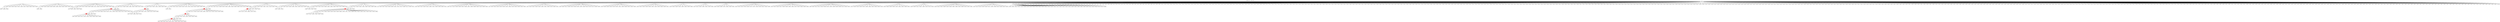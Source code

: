 digraph g {
	"54" -> "55";
	"55" [label="35"];
	"49" -> "50";
	"50" [label="3"];
	"47" -> "48";
	"48" [label="8"];
	"44" -> "45";
	"45" [color=indianred1, style=filled, label="46"];
	"43" -> "44";
	"44" [label="41"];
	"42" -> "43";
	"43" [color=indianred1, style=filled, label="38"];
	"41" -> "42";
	"42" [label="46"];
	"39" -> "40";
	"40" [label="39"];
	"38" -> "39";
	"39" [color=indianred1, style=filled, label="29"];
	"37" -> "38";
	"38" [label="11"];
	"31" -> "32";
	"32" [label="21"];
	"24" -> "25";
	"25" [color=indianred1, style=filled, label="47"];
	"23" -> "24";
	"24" [label="43"];
	"22" -> "23";
	"23" [color=indianred1, style=filled, label="2"];
	"21" -> "22";
	"22" [label="47"];
	"20" -> "21";
	"21" [color=indianred1, style=filled, label="36"];
	"19" -> "20";
	"20" [label="2"];
	"17" -> "18";
	"18" [color=indianred1, style=filled, label="50"];
	"16" -> "17";
	"17" [label="13"];
	"13" -> "14";
	"14" [label="37"];
	"11" -> "12";
	"12" [label="14"];
	"4" -> "5";
	"5" [label="18"];
	"3" -> "4";
	"4" [color=indianred1, style=filled, label="7"];
	"2" -> "3";
	"3" [label="1"];
	"0" -> "1";
	"1" [label="9"];
	"0" -> "2";
	"2" [label="7"];
	"0" -> "6";
	"6" [label="23"];
	"0" -> "7";
	"7" [label="27"];
	"0" -> "8";
	"8" [label="31"];
	"0" -> "9";
	"9" [label="44"];
	"0" -> "10";
	"10" [label="17"];
	"0" -> "11";
	"11" [label="40"];
	"0" -> "13";
	"13" [label="10"];
	"0" -> "15";
	"15" [label="15"];
	"0" -> "16";
	"16" [label="50"];
	"0" -> "19";
	"19" [label="36"];
	"0" -> "26";
	"26" [label="34"];
	"0" -> "27";
	"27" [label="5"];
	"0" -> "28";
	"28" [label="19"];
	"0" -> "29";
	"29" [label="48"];
	"0" -> "30";
	"30" [label="42"];
	"0" -> "31";
	"31" [label="12"];
	"0" -> "33";
	"33" [label="32"];
	"0" -> "34";
	"34" [label="33"];
	"0" -> "35";
	"35" [label="49"];
	"0" -> "36";
	"36" [label="20"];
	"0" -> "37";
	"37" [label="29"];
	"0" -> "41";
	"41" [label="38"];
	"0" -> "46";
	"46" [label="45"];
	"0" -> "47";
	"47" [label="26"];
	"0" -> "49";
	"49" [label="6"];
	"0" -> "51";
	"51" [label="30"];
	"0" -> "52";
	"52" [label="28"];
	"0" -> "53";
	"53" [label="24"];
	"0" -> "54";
	"54" [label="4"];
	"0" -> "56";
	"56" [label="16"];
	"0" -> "57";
	"57" [label="25"];
	"0" -> "58";
	"58" [label="22"];
	"0" [label="germline"];
	"1" -> "cell1";
	"cell1" [shape=box];
	"8" -> "cell2";
	"cell2" [shape=box];
	"19" -> "cell3";
	"cell3" [shape=box];
	"48" -> "cell4";
	"cell4" [shape=box];
	"39" -> "cell5";
	"cell5" [shape=box];
	"2" -> "cell6";
	"cell6" [shape=box];
	"0" -> "cell7";
	"cell7" [shape=box];
	"13" -> "cell8";
	"cell8" [shape=box];
	"4" -> "cell9";
	"cell9" [shape=box];
	"0" -> "cell10";
	"cell10" [shape=box];
	"0" -> "cell11";
	"cell11" [shape=box];
	"0" -> "cell12";
	"cell12" [shape=box];
	"0" -> "cell13";
	"cell13" [shape=box];
	"0" -> "cell14";
	"cell14" [shape=box];
	"0" -> "cell15";
	"cell15" [shape=box];
	"0" -> "cell16";
	"cell16" [shape=box];
	"0" -> "cell17";
	"cell17" [shape=box];
	"0" -> "cell18";
	"cell18" [shape=box];
	"20" -> "cell19";
	"cell19" [shape=box];
	"0" -> "cell20";
	"cell20" [shape=box];
	"16" -> "cell21";
	"cell21" [shape=box];
	"25" -> "cell22";
	"cell22" [shape=box];
	"0" -> "cell23";
	"cell23" [shape=box];
	"23" -> "cell24";
	"cell24" [shape=box];
	"0" -> "cell25";
	"cell25" [shape=box];
	"0" -> "cell26";
	"cell26" [shape=box];
	"0" -> "cell27";
	"cell27" [shape=box];
	"0" -> "cell28";
	"cell28" [shape=box];
	"21" -> "cell29";
	"cell29" [shape=box];
	"33" -> "cell30";
	"cell30" [shape=box];
	"0" -> "cell31";
	"cell31" [shape=box];
	"0" -> "cell32";
	"cell32" [shape=box];
	"0" -> "cell33";
	"cell33" [shape=box];
	"1" -> "cell34";
	"cell34" [shape=box];
	"44" -> "cell35";
	"cell35" [shape=box];
	"3" -> "cell36";
	"cell36" [shape=box];
	"0" -> "cell37";
	"cell37" [shape=box];
	"8" -> "cell38";
	"cell38" [shape=box];
	"58" -> "cell39";
	"cell39" [shape=box];
	"0" -> "cell40";
	"cell40" [shape=box];
	"19" -> "cell41";
	"cell41" [shape=box];
	"52" -> "cell42";
	"cell42" [shape=box];
	"23" -> "cell43";
	"cell43" [shape=box];
	"0" -> "cell44";
	"cell44" [shape=box];
	"0" -> "cell45";
	"cell45" [shape=box];
	"6" -> "cell46";
	"cell46" [shape=box];
	"0" -> "cell47";
	"cell47" [shape=box];
	"0" -> "cell48";
	"cell48" [shape=box];
	"25" -> "cell49";
	"cell49" [shape=box];
	"0" -> "cell50";
	"cell50" [shape=box];
	"9" -> "cell51";
	"cell51" [shape=box];
	"41" -> "cell52";
	"cell52" [shape=box];
	"0" -> "cell53";
	"cell53" [shape=box];
	"0" -> "cell54";
	"cell54" [shape=box];
	"42" -> "cell55";
	"cell55" [shape=box];
	"7" -> "cell56";
	"cell56" [shape=box];
	"0" -> "cell57";
	"cell57" [shape=box];
	"39" -> "cell58";
	"cell58" [shape=box];
	"47" -> "cell59";
	"cell59" [shape=box];
	"45" -> "cell60";
	"cell60" [shape=box];
	"4" -> "cell61";
	"cell61" [shape=box];
	"0" -> "cell62";
	"cell62" [shape=box];
	"0" -> "cell63";
	"cell63" [shape=box];
	"0" -> "cell64";
	"cell64" [shape=box];
	"13" -> "cell65";
	"cell65" [shape=box];
	"0" -> "cell66";
	"cell66" [shape=box];
	"1" -> "cell67";
	"cell67" [shape=box];
	"0" -> "cell68";
	"cell68" [shape=box];
	"54" -> "cell69";
	"cell69" [shape=box];
	"57" -> "cell70";
	"cell70" [shape=box];
	"7" -> "cell71";
	"cell71" [shape=box];
	"0" -> "cell72";
	"cell72" [shape=box];
	"0" -> "cell73";
	"cell73" [shape=box];
	"0" -> "cell74";
	"cell74" [shape=box];
	"28" -> "cell75";
	"cell75" [shape=box];
	"0" -> "cell76";
	"cell76" [shape=box];
	"0" -> "cell77";
	"cell77" [shape=box];
	"0" -> "cell78";
	"cell78" [shape=box];
	"0" -> "cell79";
	"cell79" [shape=box];
	"0" -> "cell80";
	"cell80" [shape=box];
	"40" -> "cell81";
	"cell81" [shape=box];
	"0" -> "cell82";
	"cell82" [shape=box];
	"10" -> "cell83";
	"cell83" [shape=box];
	"0" -> "cell84";
	"cell84" [shape=box];
	"0" -> "cell85";
	"cell85" [shape=box];
	"34" -> "cell86";
	"cell86" [shape=box];
	"19" -> "cell87";
	"cell87" [shape=box];
	"43" -> "cell88";
	"cell88" [shape=box];
	"45" -> "cell89";
	"cell89" [shape=box];
	"34" -> "cell90";
	"cell90" [shape=box];
	"25" -> "cell91";
	"cell91" [shape=box];
	"6" -> "cell92";
	"cell92" [shape=box];
	"0" -> "cell93";
	"cell93" [shape=box];
	"0" -> "cell94";
	"cell94" [shape=box];
	"0" -> "cell95";
	"cell95" [shape=box];
	"0" -> "cell96";
	"cell96" [shape=box];
	"0" -> "cell97";
	"cell97" [shape=box];
	"0" -> "cell98";
	"cell98" [shape=box];
	"0" -> "cell99";
	"cell99" [shape=box];
	"16" -> "cell100";
	"cell100" [shape=box];
	"0" -> "cell101";
	"cell101" [shape=box];
	"56" -> "cell102";
	"cell102" [shape=box];
	"0" -> "cell103";
	"cell103" [shape=box];
	"0" -> "cell104";
	"cell104" [shape=box];
	"3" -> "cell105";
	"cell105" [shape=box];
	"15" -> "cell106";
	"cell106" [shape=box];
	"0" -> "cell107";
	"cell107" [shape=box];
	"27" -> "cell108";
	"cell108" [shape=box];
	"54" -> "cell109";
	"cell109" [shape=box];
	"0" -> "cell110";
	"cell110" [shape=box];
	"0" -> "cell111";
	"cell111" [shape=box];
	"0" -> "cell112";
	"cell112" [shape=box];
	"52" -> "cell113";
	"cell113" [shape=box];
	"0" -> "cell114";
	"cell114" [shape=box];
	"25" -> "cell115";
	"cell115" [shape=box];
	"25" -> "cell116";
	"cell116" [shape=box];
	"41" -> "cell117";
	"cell117" [shape=box];
	"7" -> "cell118";
	"cell118" [shape=box];
	"0" -> "cell119";
	"cell119" [shape=box];
	"9" -> "cell120";
	"cell120" [shape=box];
	"0" -> "cell121";
	"cell121" [shape=box];
	"33" -> "cell122";
	"cell122" [shape=box];
	"40" -> "cell123";
	"cell123" [shape=box];
	"0" -> "cell124";
	"cell124" [shape=box];
	"0" -> "cell125";
	"cell125" [shape=box];
	"43" -> "cell126";
	"cell126" [shape=box];
	"0" -> "cell127";
	"cell127" [shape=box];
	"23" -> "cell128";
	"cell128" [shape=box];
	"11" -> "cell129";
	"cell129" [shape=box];
	"37" -> "cell130";
	"cell130" [shape=box];
	"4" -> "cell131";
	"cell131" [shape=box];
	"0" -> "cell132";
	"cell132" [shape=box];
	"57" -> "cell133";
	"cell133" [shape=box];
	"56" -> "cell134";
	"cell134" [shape=box];
	"0" -> "cell135";
	"cell135" [shape=box];
	"51" -> "cell136";
	"cell136" [shape=box];
	"0" -> "cell137";
	"cell137" [shape=box];
	"0" -> "cell138";
	"cell138" [shape=box];
	"0" -> "cell139";
	"cell139" [shape=box];
	"0" -> "cell140";
	"cell140" [shape=box];
	"34" -> "cell141";
	"cell141" [shape=box];
	"0" -> "cell142";
	"cell142" [shape=box];
	"0" -> "cell143";
	"cell143" [shape=box];
	"37" -> "cell144";
	"cell144" [shape=box];
	"0" -> "cell145";
	"cell145" [shape=box];
	"0" -> "cell146";
	"cell146" [shape=box];
	"2" -> "cell147";
	"cell147" [shape=box];
	"5" -> "cell148";
	"cell148" [shape=box];
	"52" -> "cell149";
	"cell149" [shape=box];
	"0" -> "cell150";
	"cell150" [shape=box];
	"0" -> "cell151";
	"cell151" [shape=box];
	"57" -> "cell152";
	"cell152" [shape=box];
	"11" -> "cell153";
	"cell153" [shape=box];
	"0" -> "cell154";
	"cell154" [shape=box];
	"0" -> "cell155";
	"cell155" [shape=box];
	"45" -> "cell156";
	"cell156" [shape=box];
	"0" -> "cell157";
	"cell157" [shape=box];
	"0" -> "cell158";
	"cell158" [shape=box];
	"32" -> "cell159";
	"cell159" [shape=box];
	"0" -> "cell160";
	"cell160" [shape=box];
	"0" -> "cell161";
	"cell161" [shape=box];
	"0" -> "cell162";
	"cell162" [shape=box];
	"30" -> "cell163";
	"cell163" [shape=box];
	"13" -> "cell164";
	"cell164" [shape=box];
	"0" -> "cell165";
	"cell165" [shape=box];
	"0" -> "cell166";
	"cell166" [shape=box];
	"6" -> "cell167";
	"cell167" [shape=box];
	"0" -> "cell168";
	"cell168" [shape=box];
	"33" -> "cell169";
	"cell169" [shape=box];
	"35" -> "cell170";
	"cell170" [shape=box];
	"34" -> "cell171";
	"cell171" [shape=box];
	"45" -> "cell172";
	"cell172" [shape=box];
	"0" -> "cell173";
	"cell173" [shape=box];
	"0" -> "cell174";
	"cell174" [shape=box];
	"0" -> "cell175";
	"cell175" [shape=box];
	"0" -> "cell176";
	"cell176" [shape=box];
	"19" -> "cell177";
	"cell177" [shape=box];
	"0" -> "cell178";
	"cell178" [shape=box];
	"0" -> "cell179";
	"cell179" [shape=box];
	"0" -> "cell180";
	"cell180" [shape=box];
	"0" -> "cell181";
	"cell181" [shape=box];
	"0" -> "cell182";
	"cell182" [shape=box];
	"0" -> "cell183";
	"cell183" [shape=box];
	"0" -> "cell184";
	"cell184" [shape=box];
	"0" -> "cell185";
	"cell185" [shape=box];
	"46" -> "cell186";
	"cell186" [shape=box];
	"11" -> "cell187";
	"cell187" [shape=box];
	"35" -> "cell188";
	"cell188" [shape=box];
	"43" -> "cell189";
	"cell189" [shape=box];
	"47" -> "cell190";
	"cell190" [shape=box];
	"39" -> "cell191";
	"cell191" [shape=box];
	"1" -> "cell192";
	"cell192" [shape=box];
	"0" -> "cell193";
	"cell193" [shape=box];
	"35" -> "cell194";
	"cell194" [shape=box];
	"0" -> "cell195";
	"cell195" [shape=box];
	"44" -> "cell196";
	"cell196" [shape=box];
	"28" -> "cell197";
	"cell197" [shape=box];
	"0" -> "cell198";
	"cell198" [shape=box];
	"53" -> "cell199";
	"cell199" [shape=box];
	"0" -> "cell200";
	"cell200" [shape=box];
	"0" -> "cell201";
	"cell201" [shape=box];
	"8" -> "cell202";
	"cell202" [shape=box];
	"54" -> "cell203";
	"cell203" [shape=box];
	"6" -> "cell204";
	"cell204" [shape=box];
	"0" -> "cell205";
	"cell205" [shape=box];
	"46" -> "cell206";
	"cell206" [shape=box];
	"0" -> "cell207";
	"cell207" [shape=box];
	"0" -> "cell208";
	"cell208" [shape=box];
	"0" -> "cell209";
	"cell209" [shape=box];
	"0" -> "cell210";
	"cell210" [shape=box];
	"21" -> "cell211";
	"cell211" [shape=box];
	"5" -> "cell212";
	"cell212" [shape=box];
	"0" -> "cell213";
	"cell213" [shape=box];
	"51" -> "cell214";
	"cell214" [shape=box];
	"45" -> "cell215";
	"cell215" [shape=box];
	"0" -> "cell216";
	"cell216" [shape=box];
	"46" -> "cell217";
	"cell217" [shape=box];
	"34" -> "cell218";
	"cell218" [shape=box];
	"0" -> "cell219";
	"cell219" [shape=box];
	"0" -> "cell220";
	"cell220" [shape=box];
	"0" -> "cell221";
	"cell221" [shape=box];
	"14" -> "cell222";
	"cell222" [shape=box];
	"53" -> "cell223";
	"cell223" [shape=box];
	"0" -> "cell224";
	"cell224" [shape=box];
	"23" -> "cell225";
	"cell225" [shape=box];
	"0" -> "cell226";
	"cell226" [shape=box];
	"9" -> "cell227";
	"cell227" [shape=box];
	"0" -> "cell228";
	"cell228" [shape=box];
	"0" -> "cell229";
	"cell229" [shape=box];
	"0" -> "cell230";
	"cell230" [shape=box];
	"0" -> "cell231";
	"cell231" [shape=box];
	"27" -> "cell232";
	"cell232" [shape=box];
	"0" -> "cell233";
	"cell233" [shape=box];
	"57" -> "cell234";
	"cell234" [shape=box];
	"0" -> "cell235";
	"cell235" [shape=box];
	"0" -> "cell236";
	"cell236" [shape=box];
	"0" -> "cell237";
	"cell237" [shape=box];
	"0" -> "cell238";
	"cell238" [shape=box];
	"0" -> "cell239";
	"cell239" [shape=box];
	"8" -> "cell240";
	"cell240" [shape=box];
	"56" -> "cell241";
	"cell241" [shape=box];
	"0" -> "cell242";
	"cell242" [shape=box];
	"8" -> "cell243";
	"cell243" [shape=box];
	"2" -> "cell244";
	"cell244" [shape=box];
	"0" -> "cell245";
	"cell245" [shape=box];
	"0" -> "cell246";
	"cell246" [shape=box];
	"6" -> "cell247";
	"cell247" [shape=box];
	"9" -> "cell248";
	"cell248" [shape=box];
	"0" -> "cell249";
	"cell249" [shape=box];
	"17" -> "cell250";
	"cell250" [shape=box];
	"53" -> "cell251";
	"cell251" [shape=box];
	"26" -> "cell252";
	"cell252" [shape=box];
	"6" -> "cell253";
	"cell253" [shape=box];
	"9" -> "cell254";
	"cell254" [shape=box];
	"0" -> "cell255";
	"cell255" [shape=box];
	"0" -> "cell256";
	"cell256" [shape=box];
	"26" -> "cell257";
	"cell257" [shape=box];
	"10" -> "cell258";
	"cell258" [shape=box];
	"0" -> "cell259";
	"cell259" [shape=box];
	"50" -> "cell260";
	"cell260" [shape=box];
	"0" -> "cell261";
	"cell261" [shape=box];
	"0" -> "cell262";
	"cell262" [shape=box];
	"0" -> "cell263";
	"cell263" [shape=box];
	"14" -> "cell264";
	"cell264" [shape=box];
	"0" -> "cell265";
	"cell265" [shape=box];
	"49" -> "cell266";
	"cell266" [shape=box];
	"31" -> "cell267";
	"cell267" [shape=box];
	"0" -> "cell268";
	"cell268" [shape=box];
	"27" -> "cell269";
	"cell269" [shape=box];
	"47" -> "cell270";
	"cell270" [shape=box];
	"33" -> "cell271";
	"cell271" [shape=box];
	"0" -> "cell272";
	"cell272" [shape=box];
	"0" -> "cell273";
	"cell273" [shape=box];
	"6" -> "cell274";
	"cell274" [shape=box];
	"0" -> "cell275";
	"cell275" [shape=box];
	"0" -> "cell276";
	"cell276" [shape=box];
	"10" -> "cell277";
	"cell277" [shape=box];
	"11" -> "cell278";
	"cell278" [shape=box];
	"36" -> "cell279";
	"cell279" [shape=box];
	"0" -> "cell280";
	"cell280" [shape=box];
	"43" -> "cell281";
	"cell281" [shape=box];
	"26" -> "cell282";
	"cell282" [shape=box];
	"33" -> "cell283";
	"cell283" [shape=box];
	"0" -> "cell284";
	"cell284" [shape=box];
	"58" -> "cell285";
	"cell285" [shape=box];
	"0" -> "cell286";
	"cell286" [shape=box];
	"0" -> "cell287";
	"cell287" [shape=box];
	"50" -> "cell288";
	"cell288" [shape=box];
	"0" -> "cell289";
	"cell289" [shape=box];
	"28" -> "cell290";
	"cell290" [shape=box];
	"37" -> "cell291";
	"cell291" [shape=box];
	"0" -> "cell292";
	"cell292" [shape=box];
	"0" -> "cell293";
	"cell293" [shape=box];
	"29" -> "cell294";
	"cell294" [shape=box];
	"7" -> "cell295";
	"cell295" [shape=box];
	"19" -> "cell296";
	"cell296" [shape=box];
	"46" -> "cell297";
	"cell297" [shape=box];
	"0" -> "cell298";
	"cell298" [shape=box];
	"24" -> "cell299";
	"cell299" [shape=box];
	"0" -> "cell300";
	"cell300" [shape=box];
	"54" -> "cell301";
	"cell301" [shape=box];
	"43" -> "cell302";
	"cell302" [shape=box];
	"26" -> "cell303";
	"cell303" [shape=box];
	"9" -> "cell304";
	"cell304" [shape=box];
	"0" -> "cell305";
	"cell305" [shape=box];
	"0" -> "cell306";
	"cell306" [shape=box];
	"0" -> "cell307";
	"cell307" [shape=box];
	"0" -> "cell308";
	"cell308" [shape=box];
	"13" -> "cell309";
	"cell309" [shape=box];
	"0" -> "cell310";
	"cell310" [shape=box];
	"0" -> "cell311";
	"cell311" [shape=box];
	"0" -> "cell312";
	"cell312" [shape=box];
	"0" -> "cell313";
	"cell313" [shape=box];
	"44" -> "cell314";
	"cell314" [shape=box];
	"0" -> "cell315";
	"cell315" [shape=box];
	"0" -> "cell316";
	"cell316" [shape=box];
	"0" -> "cell317";
	"cell317" [shape=box];
	"0" -> "cell318";
	"cell318" [shape=box];
	"0" -> "cell319";
	"cell319" [shape=box];
	"18" -> "cell320";
	"cell320" [shape=box];
	"9" -> "cell321";
	"cell321" [shape=box];
	"0" -> "cell322";
	"cell322" [shape=box];
	"0" -> "cell323";
	"cell323" [shape=box];
	"31" -> "cell324";
	"cell324" [shape=box];
	"0" -> "cell325";
	"cell325" [shape=box];
	"26" -> "cell326";
	"cell326" [shape=box];
	"0" -> "cell327";
	"cell327" [shape=box];
	"0" -> "cell328";
	"cell328" [shape=box];
	"49" -> "cell329";
	"cell329" [shape=box];
	"0" -> "cell330";
	"cell330" [shape=box];
	"0" -> "cell331";
	"cell331" [shape=box];
	"0" -> "cell332";
	"cell332" [shape=box];
	"41" -> "cell333";
	"cell333" [shape=box];
	"0" -> "cell334";
	"cell334" [shape=box];
	"0" -> "cell335";
	"cell335" [shape=box];
	"47" -> "cell336";
	"cell336" [shape=box];
	"3" -> "cell337";
	"cell337" [shape=box];
	"0" -> "cell338";
	"cell338" [shape=box];
	"0" -> "cell339";
	"cell339" [shape=box];
	"0" -> "cell340";
	"cell340" [shape=box];
	"37" -> "cell341";
	"cell341" [shape=box];
	"0" -> "cell342";
	"cell342" [shape=box];
	"0" -> "cell343";
	"cell343" [shape=box];
	"0" -> "cell344";
	"cell344" [shape=box];
	"0" -> "cell345";
	"cell345" [shape=box];
	"0" -> "cell346";
	"cell346" [shape=box];
	"31" -> "cell347";
	"cell347" [shape=box];
	"0" -> "cell348";
	"cell348" [shape=box];
	"1" -> "cell349";
	"cell349" [shape=box];
	"35" -> "cell350";
	"cell350" [shape=box];
	"51" -> "cell351";
	"cell351" [shape=box];
	"36" -> "cell352";
	"cell352" [shape=box];
	"28" -> "cell353";
	"cell353" [shape=box];
	"0" -> "cell354";
	"cell354" [shape=box];
	"0" -> "cell355";
	"cell355" [shape=box];
	"13" -> "cell356";
	"cell356" [shape=box];
	"0" -> "cell357";
	"cell357" [shape=box];
	"7" -> "cell358";
	"cell358" [shape=box];
	"0" -> "cell359";
	"cell359" [shape=box];
	"0" -> "cell360";
	"cell360" [shape=box];
	"0" -> "cell361";
	"cell361" [shape=box];
	"41" -> "cell362";
	"cell362" [shape=box];
	"37" -> "cell363";
	"cell363" [shape=box];
	"34" -> "cell364";
	"cell364" [shape=box];
	"0" -> "cell365";
	"cell365" [shape=box];
	"11" -> "cell366";
	"cell366" [shape=box];
	"0" -> "cell367";
	"cell367" [shape=box];
	"10" -> "cell368";
	"cell368" [shape=box];
	"0" -> "cell369";
	"cell369" [shape=box];
	"39" -> "cell370";
	"cell370" [shape=box];
	"0" -> "cell371";
	"cell371" [shape=box];
	"0" -> "cell372";
	"cell372" [shape=box];
	"35" -> "cell373";
	"cell373" [shape=box];
	"54" -> "cell374";
	"cell374" [shape=box];
	"4" -> "cell375";
	"cell375" [shape=box];
	"0" -> "cell376";
	"cell376" [shape=box];
	"25" -> "cell377";
	"cell377" [shape=box];
	"10" -> "cell378";
	"cell378" [shape=box];
	"19" -> "cell379";
	"cell379" [shape=box];
	"0" -> "cell380";
	"cell380" [shape=box];
	"0" -> "cell381";
	"cell381" [shape=box];
	"21" -> "cell382";
	"cell382" [shape=box];
	"40" -> "cell383";
	"cell383" [shape=box];
	"0" -> "cell384";
	"cell384" [shape=box];
	"0" -> "cell385";
	"cell385" [shape=box];
	"0" -> "cell386";
	"cell386" [shape=box];
	"55" -> "cell387";
	"cell387" [shape=box];
	"36" -> "cell388";
	"cell388" [shape=box];
	"19" -> "cell389";
	"cell389" [shape=box];
	"19" -> "cell390";
	"cell390" [shape=box];
	"0" -> "cell391";
	"cell391" [shape=box];
	"41" -> "cell392";
	"cell392" [shape=box];
	"1" -> "cell393";
	"cell393" [shape=box];
	"10" -> "cell394";
	"cell394" [shape=box];
	"36" -> "cell395";
	"cell395" [shape=box];
	"0" -> "cell396";
	"cell396" [shape=box];
	"53" -> "cell397";
	"cell397" [shape=box];
	"51" -> "cell398";
	"cell398" [shape=box];
	"4" -> "cell399";
	"cell399" [shape=box];
	"0" -> "cell400";
	"cell400" [shape=box];
	"0" -> "cell401";
	"cell401" [shape=box];
	"41" -> "cell402";
	"cell402" [shape=box];
	"54" -> "cell403";
	"cell403" [shape=box];
	"57" -> "cell404";
	"cell404" [shape=box];
	"0" -> "cell405";
	"cell405" [shape=box];
	"8" -> "cell406";
	"cell406" [shape=box];
	"17" -> "cell407";
	"cell407" [shape=box];
	"38" -> "cell408";
	"cell408" [shape=box];
	"0" -> "cell409";
	"cell409" [shape=box];
	"0" -> "cell410";
	"cell410" [shape=box];
	"58" -> "cell411";
	"cell411" [shape=box];
	"0" -> "cell412";
	"cell412" [shape=box];
	"45" -> "cell413";
	"cell413" [shape=box];
	"0" -> "cell414";
	"cell414" [shape=box];
	"0" -> "cell415";
	"cell415" [shape=box];
	"0" -> "cell416";
	"cell416" [shape=box];
	"54" -> "cell417";
	"cell417" [shape=box];
	"53" -> "cell418";
	"cell418" [shape=box];
	"0" -> "cell419";
	"cell419" [shape=box];
	"43" -> "cell420";
	"cell420" [shape=box];
	"43" -> "cell421";
	"cell421" [shape=box];
	"0" -> "cell422";
	"cell422" [shape=box];
	"0" -> "cell423";
	"cell423" [shape=box];
	"0" -> "cell424";
	"cell424" [shape=box];
	"0" -> "cell425";
	"cell425" [shape=box];
	"0" -> "cell426";
	"cell426" [shape=box];
	"0" -> "cell427";
	"cell427" [shape=box];
	"23" -> "cell428";
	"cell428" [shape=box];
	"52" -> "cell429";
	"cell429" [shape=box];
	"0" -> "cell430";
	"cell430" [shape=box];
	"0" -> "cell431";
	"cell431" [shape=box];
	"45" -> "cell432";
	"cell432" [shape=box];
	"10" -> "cell433";
	"cell433" [shape=box];
	"0" -> "cell434";
	"cell434" [shape=box];
	"0" -> "cell435";
	"cell435" [shape=box];
	"0" -> "cell436";
	"cell436" [shape=box];
	"0" -> "cell437";
	"cell437" [shape=box];
	"10" -> "cell438";
	"cell438" [shape=box];
	"0" -> "cell439";
	"cell439" [shape=box];
	"0" -> "cell440";
	"cell440" [shape=box];
	"0" -> "cell441";
	"cell441" [shape=box];
	"0" -> "cell442";
	"cell442" [shape=box];
	"0" -> "cell443";
	"cell443" [shape=box];
	"1" -> "cell444";
	"cell444" [shape=box];
	"0" -> "cell445";
	"cell445" [shape=box];
	"0" -> "cell446";
	"cell446" [shape=box];
	"0" -> "cell447";
	"cell447" [shape=box];
	"27" -> "cell448";
	"cell448" [shape=box];
	"0" -> "cell449";
	"cell449" [shape=box];
	"0" -> "cell450";
	"cell450" [shape=box];
	"0" -> "cell451";
	"cell451" [shape=box];
	"0" -> "cell452";
	"cell452" [shape=box];
	"0" -> "cell453";
	"cell453" [shape=box];
	"19" -> "cell454";
	"cell454" [shape=box];
	"21" -> "cell455";
	"cell455" [shape=box];
	"46" -> "cell456";
	"cell456" [shape=box];
	"0" -> "cell457";
	"cell457" [shape=box];
	"52" -> "cell458";
	"cell458" [shape=box];
	"15" -> "cell459";
	"cell459" [shape=box];
	"0" -> "cell460";
	"cell460" [shape=box];
	"2" -> "cell461";
	"cell461" [shape=box];
	"48" -> "cell462";
	"cell462" [shape=box];
	"0" -> "cell463";
	"cell463" [shape=box];
	"0" -> "cell464";
	"cell464" [shape=box];
	"11" -> "cell465";
	"cell465" [shape=box];
	"39" -> "cell466";
	"cell466" [shape=box];
	"0" -> "cell467";
	"cell467" [shape=box];
	"57" -> "cell468";
	"cell468" [shape=box];
	"45" -> "cell469";
	"cell469" [shape=box];
	"22" -> "cell470";
	"cell470" [shape=box];
	"52" -> "cell471";
	"cell471" [shape=box];
	"58" -> "cell472";
	"cell472" [shape=box];
	"34" -> "cell473";
	"cell473" [shape=box];
	"1" -> "cell474";
	"cell474" [shape=box];
	"0" -> "cell475";
	"cell475" [shape=box];
	"36" -> "cell476";
	"cell476" [shape=box];
	"1" -> "cell477";
	"cell477" [shape=box];
	"0" -> "cell478";
	"cell478" [shape=box];
	"0" -> "cell479";
	"cell479" [shape=box];
	"0" -> "cell480";
	"cell480" [shape=box];
	"30" -> "cell481";
	"cell481" [shape=box];
	"0" -> "cell482";
	"cell482" [shape=box];
	"0" -> "cell483";
	"cell483" [shape=box];
	"51" -> "cell484";
	"cell484" [shape=box];
	"0" -> "cell485";
	"cell485" [shape=box];
	"10" -> "cell486";
	"cell486" [shape=box];
	"0" -> "cell487";
	"cell487" [shape=box];
	"52" -> "cell488";
	"cell488" [shape=box];
	"33" -> "cell489";
	"cell489" [shape=box];
	"27" -> "cell490";
	"cell490" [shape=box];
	"0" -> "cell491";
	"cell491" [shape=box];
	"0" -> "cell492";
	"cell492" [shape=box];
	"51" -> "cell493";
	"cell493" [shape=box];
	"28" -> "cell494";
	"cell494" [shape=box];
	"0" -> "cell495";
	"cell495" [shape=box];
	"47" -> "cell496";
	"cell496" [shape=box];
	"16" -> "cell497";
	"cell497" [shape=box];
	"4" -> "cell498";
	"cell498" [shape=box];
	"49" -> "cell499";
	"cell499" [shape=box];
	"25" -> "cell500";
	"cell500" [shape=box];
	"14" -> "cell501";
	"cell501" [shape=box];
	"0" -> "cell502";
	"cell502" [shape=box];
	"13" -> "cell503";
	"cell503" [shape=box];
	"56" -> "cell504";
	"cell504" [shape=box];
	"51" -> "cell505";
	"cell505" [shape=box];
	"6" -> "cell506";
	"cell506" [shape=box];
	"0" -> "cell507";
	"cell507" [shape=box];
	"0" -> "cell508";
	"cell508" [shape=box];
	"52" -> "cell509";
	"cell509" [shape=box];
	"0" -> "cell510";
	"cell510" [shape=box];
	"0" -> "cell511";
	"cell511" [shape=box];
	"0" -> "cell512";
	"cell512" [shape=box];
	"58" -> "cell513";
	"cell513" [shape=box];
	"30" -> "cell514";
	"cell514" [shape=box];
	"0" -> "cell515";
	"cell515" [shape=box];
	"0" -> "cell516";
	"cell516" [shape=box];
	"0" -> "cell517";
	"cell517" [shape=box];
	"25" -> "cell518";
	"cell518" [shape=box];
	"0" -> "cell519";
	"cell519" [shape=box];
	"0" -> "cell520";
	"cell520" [shape=box];
	"0" -> "cell521";
	"cell521" [shape=box];
	"17" -> "cell522";
	"cell522" [shape=box];
	"31" -> "cell523";
	"cell523" [shape=box];
	"36" -> "cell524";
	"cell524" [shape=box];
	"23" -> "cell525";
	"cell525" [shape=box];
	"28" -> "cell526";
	"cell526" [shape=box];
	"24" -> "cell527";
	"cell527" [shape=box];
	"11" -> "cell528";
	"cell528" [shape=box];
	"49" -> "cell529";
	"cell529" [shape=box];
	"0" -> "cell530";
	"cell530" [shape=box];
	"45" -> "cell531";
	"cell531" [shape=box];
	"34" -> "cell532";
	"cell532" [shape=box];
	"27" -> "cell533";
	"cell533" [shape=box];
	"4" -> "cell534";
	"cell534" [shape=box];
	"28" -> "cell535";
	"cell535" [shape=box];
	"6" -> "cell536";
	"cell536" [shape=box];
	"0" -> "cell537";
	"cell537" [shape=box];
	"0" -> "cell538";
	"cell538" [shape=box];
	"0" -> "cell539";
	"cell539" [shape=box];
	"2" -> "cell540";
	"cell540" [shape=box];
	"0" -> "cell541";
	"cell541" [shape=box];
	"0" -> "cell542";
	"cell542" [shape=box];
	"0" -> "cell543";
	"cell543" [shape=box];
	"0" -> "cell544";
	"cell544" [shape=box];
	"0" -> "cell545";
	"cell545" [shape=box];
	"55" -> "cell546";
	"cell546" [shape=box];
	"7" -> "cell547";
	"cell547" [shape=box];
	"0" -> "cell548";
	"cell548" [shape=box];
	"0" -> "cell549";
	"cell549" [shape=box];
	"0" -> "cell550";
	"cell550" [shape=box];
	"0" -> "cell551";
	"cell551" [shape=box];
	"9" -> "cell552";
	"cell552" [shape=box];
	"21" -> "cell553";
	"cell553" [shape=box];
	"0" -> "cell554";
	"cell554" [shape=box];
	"0" -> "cell555";
	"cell555" [shape=box];
	"23" -> "cell556";
	"cell556" [shape=box];
	"0" -> "cell557";
	"cell557" [shape=box];
	"0" -> "cell558";
	"cell558" [shape=box];
	"7" -> "cell559";
	"cell559" [shape=box];
	"0" -> "cell560";
	"cell560" [shape=box];
	"11" -> "cell561";
	"cell561" [shape=box];
	"53" -> "cell562";
	"cell562" [shape=box];
	"43" -> "cell563";
	"cell563" [shape=box];
	"15" -> "cell564";
	"cell564" [shape=box];
	"47" -> "cell565";
	"cell565" [shape=box];
	"51" -> "cell566";
	"cell566" [shape=box];
	"56" -> "cell567";
	"cell567" [shape=box];
	"0" -> "cell568";
	"cell568" [shape=box];
	"13" -> "cell569";
	"cell569" [shape=box];
	"0" -> "cell570";
	"cell570" [shape=box];
	"0" -> "cell571";
	"cell571" [shape=box];
	"0" -> "cell572";
	"cell572" [shape=box];
	"0" -> "cell573";
	"cell573" [shape=box];
	"52" -> "cell574";
	"cell574" [shape=box];
	"0" -> "cell575";
	"cell575" [shape=box];
	"0" -> "cell576";
	"cell576" [shape=box];
	"0" -> "cell577";
	"cell577" [shape=box];
	"8" -> "cell578";
	"cell578" [shape=box];
	"0" -> "cell579";
	"cell579" [shape=box];
	"0" -> "cell580";
	"cell580" [shape=box];
	"0" -> "cell581";
	"cell581" [shape=box];
	"0" -> "cell582";
	"cell582" [shape=box];
	"19" -> "cell583";
	"cell583" [shape=box];
	"0" -> "cell584";
	"cell584" [shape=box];
	"0" -> "cell585";
	"cell585" [shape=box];
	"35" -> "cell586";
	"cell586" [shape=box];
	"0" -> "cell587";
	"cell587" [shape=box];
	"0" -> "cell588";
	"cell588" [shape=box];
	"34" -> "cell589";
	"cell589" [shape=box];
	"4" -> "cell590";
	"cell590" [shape=box];
	"4" -> "cell591";
	"cell591" [shape=box];
	"52" -> "cell592";
	"cell592" [shape=box];
	"0" -> "cell593";
	"cell593" [shape=box];
	"0" -> "cell594";
	"cell594" [shape=box];
	"0" -> "cell595";
	"cell595" [shape=box];
	"41" -> "cell596";
	"cell596" [shape=box];
	"0" -> "cell597";
	"cell597" [shape=box];
	"0" -> "cell598";
	"cell598" [shape=box];
	"0" -> "cell599";
	"cell599" [shape=box];
	"0" -> "cell600";
	"cell600" [shape=box];
	"0" -> "cell601";
	"cell601" [shape=box];
	"49" -> "cell602";
	"cell602" [shape=box];
	"12" -> "cell603";
	"cell603" [shape=box];
	"0" -> "cell604";
	"cell604" [shape=box];
	"4" -> "cell605";
	"cell605" [shape=box];
	"0" -> "cell606";
	"cell606" [shape=box];
	"0" -> "cell607";
	"cell607" [shape=box];
	"2" -> "cell608";
	"cell608" [shape=box];
	"0" -> "cell609";
	"cell609" [shape=box];
	"11" -> "cell610";
	"cell610" [shape=box];
	"24" -> "cell611";
	"cell611" [shape=box];
	"30" -> "cell612";
	"cell612" [shape=box];
	"0" -> "cell613";
	"cell613" [shape=box];
	"10" -> "cell614";
	"cell614" [shape=box];
	"0" -> "cell615";
	"cell615" [shape=box];
	"0" -> "cell616";
	"cell616" [shape=box];
	"4" -> "cell617";
	"cell617" [shape=box];
	"0" -> "cell618";
	"cell618" [shape=box];
	"0" -> "cell619";
	"cell619" [shape=box];
	"0" -> "cell620";
	"cell620" [shape=box];
	"0" -> "cell621";
	"cell621" [shape=box];
	"4" -> "cell622";
	"cell622" [shape=box];
	"57" -> "cell623";
	"cell623" [shape=box];
	"0" -> "cell624";
	"cell624" [shape=box];
	"8" -> "cell625";
	"cell625" [shape=box];
	"34" -> "cell626";
	"cell626" [shape=box];
	"26" -> "cell627";
	"cell627" [shape=box];
	"35" -> "cell628";
	"cell628" [shape=box];
	"21" -> "cell629";
	"cell629" [shape=box];
	"0" -> "cell630";
	"cell630" [shape=box];
	"35" -> "cell631";
	"cell631" [shape=box];
	"0" -> "cell632";
	"cell632" [shape=box];
	"35" -> "cell633";
	"cell633" [shape=box];
	"33" -> "cell634";
	"cell634" [shape=box];
	"0" -> "cell635";
	"cell635" [shape=box];
	"27" -> "cell636";
	"cell636" [shape=box];
	"7" -> "cell637";
	"cell637" [shape=box];
	"0" -> "cell638";
	"cell638" [shape=box];
	"0" -> "cell639";
	"cell639" [shape=box];
	"48" -> "cell640";
	"cell640" [shape=box];
	"51" -> "cell641";
	"cell641" [shape=box];
	"33" -> "cell642";
	"cell642" [shape=box];
	"0" -> "cell643";
	"cell643" [shape=box];
	"15" -> "cell644";
	"cell644" [shape=box];
	"6" -> "cell645";
	"cell645" [shape=box];
	"0" -> "cell646";
	"cell646" [shape=box];
	"16" -> "cell647";
	"cell647" [shape=box];
	"0" -> "cell648";
	"cell648" [shape=box];
	"0" -> "cell649";
	"cell649" [shape=box];
	"0" -> "cell650";
	"cell650" [shape=box];
	"36" -> "cell651";
	"cell651" [shape=box];
	"0" -> "cell652";
	"cell652" [shape=box];
	"19" -> "cell653";
	"cell653" [shape=box];
	"0" -> "cell654";
	"cell654" [shape=box];
	"51" -> "cell655";
	"cell655" [shape=box];
	"57" -> "cell656";
	"cell656" [shape=box];
	"2" -> "cell657";
	"cell657" [shape=box];
	"21" -> "cell658";
	"cell658" [shape=box];
	"0" -> "cell659";
	"cell659" [shape=box];
	"0" -> "cell660";
	"cell660" [shape=box];
	"0" -> "cell661";
	"cell661" [shape=box];
	"0" -> "cell662";
	"cell662" [shape=box];
	"0" -> "cell663";
	"cell663" [shape=box];
	"0" -> "cell664";
	"cell664" [shape=box];
	"0" -> "cell665";
	"cell665" [shape=box];
	"0" -> "cell666";
	"cell666" [shape=box];
	"0" -> "cell667";
	"cell667" [shape=box];
	"4" -> "cell668";
	"cell668" [shape=box];
	"0" -> "cell669";
	"cell669" [shape=box];
	"17" -> "cell670";
	"cell670" [shape=box];
	"4" -> "cell671";
	"cell671" [shape=box];
	"5" -> "cell672";
	"cell672" [shape=box];
	"0" -> "cell673";
	"cell673" [shape=box];
	"52" -> "cell674";
	"cell674" [shape=box];
	"0" -> "cell675";
	"cell675" [shape=box];
	"56" -> "cell676";
	"cell676" [shape=box];
	"0" -> "cell677";
	"cell677" [shape=box];
	"0" -> "cell678";
	"cell678" [shape=box];
	"0" -> "cell679";
	"cell679" [shape=box];
	"0" -> "cell680";
	"cell680" [shape=box];
	"0" -> "cell681";
	"cell681" [shape=box];
	"0" -> "cell682";
	"cell682" [shape=box];
	"7" -> "cell683";
	"cell683" [shape=box];
	"29" -> "cell684";
	"cell684" [shape=box];
	"0" -> "cell685";
	"cell685" [shape=box];
	"7" -> "cell686";
	"cell686" [shape=box];
	"30" -> "cell687";
	"cell687" [shape=box];
	"49" -> "cell688";
	"cell688" [shape=box];
	"1" -> "cell689";
	"cell689" [shape=box];
	"0" -> "cell690";
	"cell690" [shape=box];
	"0" -> "cell691";
	"cell691" [shape=box];
	"7" -> "cell692";
	"cell692" [shape=box];
	"0" -> "cell693";
	"cell693" [shape=box];
	"35" -> "cell694";
	"cell694" [shape=box];
	"45" -> "cell695";
	"cell695" [shape=box];
	"29" -> "cell696";
	"cell696" [shape=box];
	"43" -> "cell697";
	"cell697" [shape=box];
	"34" -> "cell698";
	"cell698" [shape=box];
	"0" -> "cell699";
	"cell699" [shape=box];
	"0" -> "cell700";
	"cell700" [shape=box];
	"16" -> "cell701";
	"cell701" [shape=box];
	"6" -> "cell702";
	"cell702" [shape=box];
	"0" -> "cell703";
	"cell703" [shape=box];
	"0" -> "cell704";
	"cell704" [shape=box];
	"42" -> "cell705";
	"cell705" [shape=box];
	"31" -> "cell706";
	"cell706" [shape=box];
	"0" -> "cell707";
	"cell707" [shape=box];
	"26" -> "cell708";
	"cell708" [shape=box];
	"46" -> "cell709";
	"cell709" [shape=box];
	"0" -> "cell710";
	"cell710" [shape=box];
	"0" -> "cell711";
	"cell711" [shape=box];
	"47" -> "cell712";
	"cell712" [shape=box];
	"34" -> "cell713";
	"cell713" [shape=box];
	"0" -> "cell714";
	"cell714" [shape=box];
	"58" -> "cell715";
	"cell715" [shape=box];
	"16" -> "cell716";
	"cell716" [shape=box];
	"0" -> "cell717";
	"cell717" [shape=box];
	"4" -> "cell718";
	"cell718" [shape=box];
	"0" -> "cell719";
	"cell719" [shape=box];
	"43" -> "cell720";
	"cell720" [shape=box];
	"40" -> "cell721";
	"cell721" [shape=box];
	"19" -> "cell722";
	"cell722" [shape=box];
	"40" -> "cell723";
	"cell723" [shape=box];
	"0" -> "cell724";
	"cell724" [shape=box];
	"18" -> "cell725";
	"cell725" [shape=box];
	"7" -> "cell726";
	"cell726" [shape=box];
	"58" -> "cell727";
	"cell727" [shape=box];
	"0" -> "cell728";
	"cell728" [shape=box];
	"0" -> "cell729";
	"cell729" [shape=box];
	"0" -> "cell730";
	"cell730" [shape=box];
	"43" -> "cell731";
	"cell731" [shape=box];
	"9" -> "cell732";
	"cell732" [shape=box];
	"0" -> "cell733";
	"cell733" [shape=box];
	"0" -> "cell734";
	"cell734" [shape=box];
	"0" -> "cell735";
	"cell735" [shape=box];
	"0" -> "cell736";
	"cell736" [shape=box];
	"0" -> "cell737";
	"cell737" [shape=box];
	"0" -> "cell738";
	"cell738" [shape=box];
	"0" -> "cell739";
	"cell739" [shape=box];
	"0" -> "cell740";
	"cell740" [shape=box];
	"21" -> "cell741";
	"cell741" [shape=box];
	"25" -> "cell742";
	"cell742" [shape=box];
	"0" -> "cell743";
	"cell743" [shape=box];
	"0" -> "cell744";
	"cell744" [shape=box];
	"32" -> "cell745";
	"cell745" [shape=box];
	"10" -> "cell746";
	"cell746" [shape=box];
	"0" -> "cell747";
	"cell747" [shape=box];
	"31" -> "cell748";
	"cell748" [shape=box];
	"0" -> "cell749";
	"cell749" [shape=box];
	"0" -> "cell750";
	"cell750" [shape=box];
	"39" -> "cell751";
	"cell751" [shape=box];
	"0" -> "cell752";
	"cell752" [shape=box];
	"15" -> "cell753";
	"cell753" [shape=box];
	"29" -> "cell754";
	"cell754" [shape=box];
	"0" -> "cell755";
	"cell755" [shape=box];
	"0" -> "cell756";
	"cell756" [shape=box];
	"33" -> "cell757";
	"cell757" [shape=box];
	"35" -> "cell758";
	"cell758" [shape=box];
	"0" -> "cell759";
	"cell759" [shape=box];
	"0" -> "cell760";
	"cell760" [shape=box];
	"0" -> "cell761";
	"cell761" [shape=box];
	"0" -> "cell762";
	"cell762" [shape=box];
	"48" -> "cell763";
	"cell763" [shape=box];
	"31" -> "cell764";
	"cell764" [shape=box];
	"0" -> "cell765";
	"cell765" [shape=box];
	"0" -> "cell766";
	"cell766" [shape=box];
	"11" -> "cell767";
	"cell767" [shape=box];
	"39" -> "cell768";
	"cell768" [shape=box];
	"56" -> "cell769";
	"cell769" [shape=box];
	"0" -> "cell770";
	"cell770" [shape=box];
	"1" -> "cell771";
	"cell771" [shape=box];
	"10" -> "cell772";
	"cell772" [shape=box];
	"46" -> "cell773";
	"cell773" [shape=box];
	"30" -> "cell774";
	"cell774" [shape=box];
	"0" -> "cell775";
	"cell775" [shape=box];
	"19" -> "cell776";
	"cell776" [shape=box];
	"0" -> "cell777";
	"cell777" [shape=box];
	"0" -> "cell778";
	"cell778" [shape=box];
	"0" -> "cell779";
	"cell779" [shape=box];
	"0" -> "cell780";
	"cell780" [shape=box];
	"41" -> "cell781";
	"cell781" [shape=box];
	"13" -> "cell782";
	"cell782" [shape=box];
	"0" -> "cell783";
	"cell783" [shape=box];
	"51" -> "cell784";
	"cell784" [shape=box];
	"53" -> "cell785";
	"cell785" [shape=box];
	"0" -> "cell786";
	"cell786" [shape=box];
	"30" -> "cell787";
	"cell787" [shape=box];
	"8" -> "cell788";
	"cell788" [shape=box];
	"12" -> "cell789";
	"cell789" [shape=box];
	"0" -> "cell790";
	"cell790" [shape=box];
	"0" -> "cell791";
	"cell791" [shape=box];
	"15" -> "cell792";
	"cell792" [shape=box];
	"0" -> "cell793";
	"cell793" [shape=box];
	"0" -> "cell794";
	"cell794" [shape=box];
	"46" -> "cell795";
	"cell795" [shape=box];
	"0" -> "cell796";
	"cell796" [shape=box];
	"0" -> "cell797";
	"cell797" [shape=box];
	"0" -> "cell798";
	"cell798" [shape=box];
	"41" -> "cell799";
	"cell799" [shape=box];
	"0" -> "cell800";
	"cell800" [shape=box];
	"21" -> "cell801";
	"cell801" [shape=box];
	"34" -> "cell802";
	"cell802" [shape=box];
	"0" -> "cell803";
	"cell803" [shape=box];
	"47" -> "cell804";
	"cell804" [shape=box];
	"0" -> "cell805";
	"cell805" [shape=box];
	"0" -> "cell806";
	"cell806" [shape=box];
	"0" -> "cell807";
	"cell807" [shape=box];
	"0" -> "cell808";
	"cell808" [shape=box];
	"29" -> "cell809";
	"cell809" [shape=box];
	"56" -> "cell810";
	"cell810" [shape=box];
	"0" -> "cell811";
	"cell811" [shape=box];
	"0" -> "cell812";
	"cell812" [shape=box];
	"0" -> "cell813";
	"cell813" [shape=box];
	"0" -> "cell814";
	"cell814" [shape=box];
	"30" -> "cell815";
	"cell815" [shape=box];
	"31" -> "cell816";
	"cell816" [shape=box];
	"0" -> "cell817";
	"cell817" [shape=box];
	"53" -> "cell818";
	"cell818" [shape=box];
	"47" -> "cell819";
	"cell819" [shape=box];
	"0" -> "cell820";
	"cell820" [shape=box];
	"0" -> "cell821";
	"cell821" [shape=box];
	"12" -> "cell822";
	"cell822" [shape=box];
	"18" -> "cell823";
	"cell823" [shape=box];
	"0" -> "cell824";
	"cell824" [shape=box];
	"26" -> "cell825";
	"cell825" [shape=box];
	"0" -> "cell826";
	"cell826" [shape=box];
	"15" -> "cell827";
	"cell827" [shape=box];
	"0" -> "cell828";
	"cell828" [shape=box];
	"0" -> "cell829";
	"cell829" [shape=box];
	"4" -> "cell830";
	"cell830" [shape=box];
	"49" -> "cell831";
	"cell831" [shape=box];
	"0" -> "cell832";
	"cell832" [shape=box];
	"26" -> "cell833";
	"cell833" [shape=box];
	"0" -> "cell834";
	"cell834" [shape=box];
	"13" -> "cell835";
	"cell835" [shape=box];
	"0" -> "cell836";
	"cell836" [shape=box];
	"0" -> "cell837";
	"cell837" [shape=box];
	"0" -> "cell838";
	"cell838" [shape=box];
	"0" -> "cell839";
	"cell839" [shape=box];
	"0" -> "cell840";
	"cell840" [shape=box];
	"0" -> "cell841";
	"cell841" [shape=box];
	"0" -> "cell842";
	"cell842" [shape=box];
	"8" -> "cell843";
	"cell843" [shape=box];
	"31" -> "cell844";
	"cell844" [shape=box];
	"0" -> "cell845";
	"cell845" [shape=box];
	"0" -> "cell846";
	"cell846" [shape=box];
	"16" -> "cell847";
	"cell847" [shape=box];
	"26" -> "cell848";
	"cell848" [shape=box];
	"0" -> "cell849";
	"cell849" [shape=box];
	"15" -> "cell850";
	"cell850" [shape=box];
	"47" -> "cell851";
	"cell851" [shape=box];
	"43" -> "cell852";
	"cell852" [shape=box];
	"1" -> "cell853";
	"cell853" [shape=box];
	"5" -> "cell854";
	"cell854" [shape=box];
	"0" -> "cell855";
	"cell855" [shape=box];
	"7" -> "cell856";
	"cell856" [shape=box];
	"0" -> "cell857";
	"cell857" [shape=box];
	"7" -> "cell858";
	"cell858" [shape=box];
	"0" -> "cell859";
	"cell859" [shape=box];
	"0" -> "cell860";
	"cell860" [shape=box];
	"0" -> "cell861";
	"cell861" [shape=box];
	"18" -> "cell862";
	"cell862" [shape=box];
	"0" -> "cell863";
	"cell863" [shape=box];
	"0" -> "cell864";
	"cell864" [shape=box];
	"36" -> "cell865";
	"cell865" [shape=box];
	"0" -> "cell866";
	"cell866" [shape=box];
	"0" -> "cell867";
	"cell867" [shape=box];
	"11" -> "cell868";
	"cell868" [shape=box];
	"0" -> "cell869";
	"cell869" [shape=box];
	"0" -> "cell870";
	"cell870" [shape=box];
	"1" -> "cell871";
	"cell871" [shape=box];
	"11" -> "cell872";
	"cell872" [shape=box];
	"33" -> "cell873";
	"cell873" [shape=box];
	"0" -> "cell874";
	"cell874" [shape=box];
	"0" -> "cell875";
	"cell875" [shape=box];
	"54" -> "cell876";
	"cell876" [shape=box];
	"0" -> "cell877";
	"cell877" [shape=box];
	"18" -> "cell878";
	"cell878" [shape=box];
	"30" -> "cell879";
	"cell879" [shape=box];
	"0" -> "cell880";
	"cell880" [shape=box];
	"0" -> "cell881";
	"cell881" [shape=box];
	"0" -> "cell882";
	"cell882" [shape=box];
	"0" -> "cell883";
	"cell883" [shape=box];
	"33" -> "cell884";
	"cell884" [shape=box];
	"43" -> "cell885";
	"cell885" [shape=box];
	"15" -> "cell886";
	"cell886" [shape=box];
	"51" -> "cell887";
	"cell887" [shape=box];
	"31" -> "cell888";
	"cell888" [shape=box];
	"0" -> "cell889";
	"cell889" [shape=box];
	"0" -> "cell890";
	"cell890" [shape=box];
	"15" -> "cell891";
	"cell891" [shape=box];
	"20" -> "cell892";
	"cell892" [shape=box];
	"0" -> "cell893";
	"cell893" [shape=box];
	"36" -> "cell894";
	"cell894" [shape=box];
	"10" -> "cell895";
	"cell895" [shape=box];
	"2" -> "cell896";
	"cell896" [shape=box];
	"55" -> "cell897";
	"cell897" [shape=box];
	"13" -> "cell898";
	"cell898" [shape=box];
	"0" -> "cell899";
	"cell899" [shape=box];
	"47" -> "cell900";
	"cell900" [shape=box];
	"0" -> "cell901";
	"cell901" [shape=box];
	"49" -> "cell902";
	"cell902" [shape=box];
	"12" -> "cell903";
	"cell903" [shape=box];
	"9" -> "cell904";
	"cell904" [shape=box];
	"49" -> "cell905";
	"cell905" [shape=box];
	"0" -> "cell906";
	"cell906" [shape=box];
	"0" -> "cell907";
	"cell907" [shape=box];
	"29" -> "cell908";
	"cell908" [shape=box];
	"0" -> "cell909";
	"cell909" [shape=box];
	"21" -> "cell910";
	"cell910" [shape=box];
	"9" -> "cell911";
	"cell911" [shape=box];
	"0" -> "cell912";
	"cell912" [shape=box];
	"0" -> "cell913";
	"cell913" [shape=box];
	"0" -> "cell914";
	"cell914" [shape=box];
	"54" -> "cell915";
	"cell915" [shape=box];
	"25" -> "cell916";
	"cell916" [shape=box];
	"30" -> "cell917";
	"cell917" [shape=box];
	"0" -> "cell918";
	"cell918" [shape=box];
	"0" -> "cell919";
	"cell919" [shape=box];
	"0" -> "cell920";
	"cell920" [shape=box];
	"4" -> "cell921";
	"cell921" [shape=box];
	"18" -> "cell922";
	"cell922" [shape=box];
	"4" -> "cell923";
	"cell923" [shape=box];
	"15" -> "cell924";
	"cell924" [shape=box];
	"33" -> "cell925";
	"cell925" [shape=box];
	"0" -> "cell926";
	"cell926" [shape=box];
	"0" -> "cell927";
	"cell927" [shape=box];
	"5" -> "cell928";
	"cell928" [shape=box];
	"29" -> "cell929";
	"cell929" [shape=box];
	"5" -> "cell930";
	"cell930" [shape=box];
	"0" -> "cell931";
	"cell931" [shape=box];
	"0" -> "cell932";
	"cell932" [shape=box];
	"0" -> "cell933";
	"cell933" [shape=box];
	"47" -> "cell934";
	"cell934" [shape=box];
	"21" -> "cell935";
	"cell935" [shape=box];
	"0" -> "cell936";
	"cell936" [shape=box];
	"51" -> "cell937";
	"cell937" [shape=box];
	"0" -> "cell938";
	"cell938" [shape=box];
	"0" -> "cell939";
	"cell939" [shape=box];
	"16" -> "cell940";
	"cell940" [shape=box];
	"0" -> "cell941";
	"cell941" [shape=box];
	"49" -> "cell942";
	"cell942" [shape=box];
	"0" -> "cell943";
	"cell943" [shape=box];
	"0" -> "cell944";
	"cell944" [shape=box];
	"0" -> "cell945";
	"cell945" [shape=box];
	"0" -> "cell946";
	"cell946" [shape=box];
	"4" -> "cell947";
	"cell947" [shape=box];
	"4" -> "cell948";
	"cell948" [shape=box];
	"0" -> "cell949";
	"cell949" [shape=box];
	"0" -> "cell950";
	"cell950" [shape=box];
	"0" -> "cell951";
	"cell951" [shape=box];
	"52" -> "cell952";
	"cell952" [shape=box];
	"39" -> "cell953";
	"cell953" [shape=box];
	"0" -> "cell954";
	"cell954" [shape=box];
	"21" -> "cell955";
	"cell955" [shape=box];
	"2" -> "cell956";
	"cell956" [shape=box];
	"0" -> "cell957";
	"cell957" [shape=box];
	"8" -> "cell958";
	"cell958" [shape=box];
	"0" -> "cell959";
	"cell959" [shape=box];
	"47" -> "cell960";
	"cell960" [shape=box];
	"30" -> "cell961";
	"cell961" [shape=box];
	"0" -> "cell962";
	"cell962" [shape=box];
	"0" -> "cell963";
	"cell963" [shape=box];
	"0" -> "cell964";
	"cell964" [shape=box];
	"0" -> "cell965";
	"cell965" [shape=box];
	"30" -> "cell966";
	"cell966" [shape=box];
	"57" -> "cell967";
	"cell967" [shape=box];
	"0" -> "cell968";
	"cell968" [shape=box];
	"0" -> "cell969";
	"cell969" [shape=box];
	"0" -> "cell970";
	"cell970" [shape=box];
	"0" -> "cell971";
	"cell971" [shape=box];
	"49" -> "cell972";
	"cell972" [shape=box];
	"8" -> "cell973";
	"cell973" [shape=box];
	"54" -> "cell974";
	"cell974" [shape=box];
	"0" -> "cell975";
	"cell975" [shape=box];
	"54" -> "cell976";
	"cell976" [shape=box];
	"26" -> "cell977";
	"cell977" [shape=box];
	"0" -> "cell978";
	"cell978" [shape=box];
	"37" -> "cell979";
	"cell979" [shape=box];
	"0" -> "cell980";
	"cell980" [shape=box];
	"8" -> "cell981";
	"cell981" [shape=box];
	"33" -> "cell982";
	"cell982" [shape=box];
	"48" -> "cell983";
	"cell983" [shape=box];
	"43" -> "cell984";
	"cell984" [shape=box];
	"58" -> "cell985";
	"cell985" [shape=box];
	"27" -> "cell986";
	"cell986" [shape=box];
	"34" -> "cell987";
	"cell987" [shape=box];
	"31" -> "cell988";
	"cell988" [shape=box];
	"0" -> "cell989";
	"cell989" [shape=box];
	"0" -> "cell990";
	"cell990" [shape=box];
	"37" -> "cell991";
	"cell991" [shape=box];
	"15" -> "cell992";
	"cell992" [shape=box];
	"4" -> "cell993";
	"cell993" [shape=box];
	"19" -> "cell994";
	"cell994" [shape=box];
	"19" -> "cell995";
	"cell995" [shape=box];
	"10" -> "cell996";
	"cell996" [shape=box];
	"31" -> "cell997";
	"cell997" [shape=box];
	"0" -> "cell998";
	"cell998" [shape=box];
	"0" -> "cell999";
	"cell999" [shape=box];
	"0" -> "cell1000";
	"cell1000" [shape=box];
	labelloc="t";
	label="Confidence score: -1939.187380";
}
